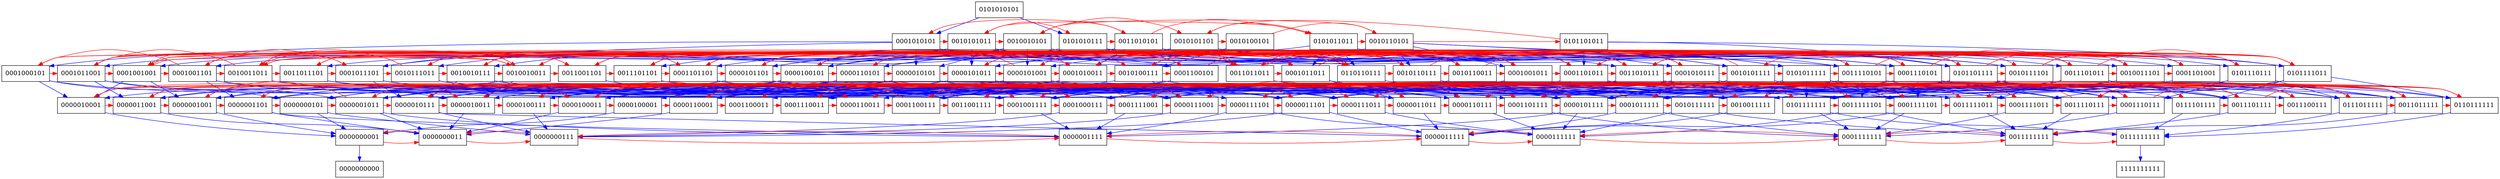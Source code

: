 digraph {
	subgraph level_10 { rank = same; node [shape = box] 0101010101};
	subgraph level_8 { rank = same; node [shape = box] 0001010101; 0010010101; 0010100101; 0010101011; 0010101101; 0010110101; 0011010101; 0101010111; 0101011011; 0101101011};
	subgraph level_6 { rank = same; node [shape = box] 0000010101; 0000100101; 0000101001; 0000101011; 0000101101; 0000110101; 0001000101; 0001001001; 0001001011; 0001001101; 0001010011; 0001010111; 0001011001; 0001011011; 0001011101; 0001100101; 0001101001; 0001101011; 0001101101; 0001110101; 0010010011; 0010010111; 0010011011; 0010011101; 0010100111; 0010101111; 0010110011; 0010110111; 0010111011; 0010111101; 0011001101; 0011010111; 0011011011; 0011011101; 0011101011; 0011101101; 0011110101; 0101011111; 0101101111; 0101110111; 0101111011; 0110110111};
	subgraph level_4 { rank = same; node [shape = box] 0000000101; 0000001001; 0000001011; 0000001101; 0000010001; 0000010011; 0000010111; 0000011001; 0000011011; 0000011101; 0000100001; 0000100011; 0000100111; 0000101111; 0000110001; 0000110011; 0000110111; 0000111001; 0000111011; 0000111101; 0001000111; 0001001111; 0001011111; 0001100011; 0001100111; 0001101111; 0001110011; 0001110111; 0001111001; 0001111011; 0001111101; 0010011111; 0010111111; 0011001111; 0011011111; 0011100111; 0011101111; 0011110111; 0011111011; 0011111101; 0101111111; 0110111111; 0111011111; 0111101111};
	subgraph level_2 { rank = same; node [shape = box] 0000000001; 0000000011; 0000000111; 0000001111; 0000011111; 0000111111; 0001111111; 0011111111; 0111111111};
	subgraph level_0 { rank = same; node [shape = box] 0000000000; 1111111111};

	edge [color = blue, label = ""] 0000000001 -> 0000000000 ;
	edge [color = red, label = ""] 0000000001 -> 0000000011 ;
	edge [color = red, label = ""] 0000000011 -> 0000000001 ;
	edge [color = red, label = ""] 0000000011 -> 0000000111 ;
	edge [color = blue, label = ""] 0000000101 -> 0000000001 ;
	edge [color = blue, label = ""] 0000000101 -> 0000000111 ;
	edge [color = red, label = ""] 0000000101 -> 0000001011 ;
	edge [color = red, label = ""] 0000000111 -> 0000000011 ;
	edge [color = red, label = ""] 0000000111 -> 0000001111 ;
	edge [color = blue, label = ""] 0000001001 -> 0000000001 ;
	edge [color = red, label = ""] 0000001001 -> 0000001101 ;
	edge [color = red, label = ""] 0000001001 -> 0000010011 ;
	edge [color = blue, label = ""] 0000001011 -> 0000000011 ;
	edge [color = red, label = ""] 0000001011 -> 0000001001 ;
	edge [color = blue, label = ""] 0000001011 -> 0000001111 ;
	edge [color = red, label = ""] 0000001011 -> 0000010111 ;
	edge [color = blue, label = ""] 0000001101 -> 0000000011 ;
	edge [color = red, label = ""] 0000001101 -> 0000000101 ;
	edge [color = blue, label = ""] 0000001101 -> 0000001111 ;
	edge [color = red, label = ""] 0000001101 -> 0000011011 ;
	edge [color = red, label = ""] 0000001111 -> 0000000111 ;
	edge [color = red, label = ""] 0000001111 -> 0000011111 ;
	edge [color = blue, label = ""] 0000010001 -> 0000000001 ;
	edge [color = red, label = ""] 0000010001 -> 0000011001 ;
	edge [color = red, label = ""] 0000010001 -> 0000100011 ;
	edge [color = blue, label = ""] 0000010011 -> 0000000011 ;
	edge [color = red, label = ""] 0000010011 -> 0000010001 ;
	edge [color = red, label = ""] 0000010011 -> 0000011011 ;
	edge [color = red, label = ""] 0000010011 -> 0000100111 ;
	edge [color = blue, label = ""] 0000010101 -> 0000000101 ;
	edge [color = blue, label = ""] 0000010101 -> 0000010001 ;
	edge [color = blue, label = ""] 0000010101 -> 0000010111 ;
	edge [color = blue, label = ""] 0000010101 -> 0000011101 ;
	edge [color = red, label = ""] 0000010101 -> 0000101011 ;
	edge [color = blue, label = ""] 0000010111 -> 0000000111 ;
	edge [color = red, label = ""] 0000010111 -> 0000010011 ;
	edge [color = blue, label = ""] 0000010111 -> 0000011111 ;
	edge [color = red, label = ""] 0000010111 -> 0000101111 ;
	edge [color = blue, label = ""] 0000011001 -> 0000000011 ;
	edge [color = red, label = ""] 0000011001 -> 0000001001 ;
	edge [color = red, label = ""] 0000011001 -> 0000011101 ;
	edge [color = red, label = ""] 0000011001 -> 0000110011 ;
	edge [color = red, label = ""] 0000011011 -> 0000001011 ;
	edge [color = red, label = ""] 0000011011 -> 0000011001 ;
	edge [color = blue, label = ""] 0000011011 -> 0000011111 ;
	edge [color = red, label = ""] 0000011011 -> 0000110111 ;
	edge [color = blue, label = ""] 0000011101 -> 0000000111 ;
	edge [color = red, label = ""] 0000011101 -> 0000001101 ;
	edge [color = blue, label = ""] 0000011101 -> 0000011111 ;
	edge [color = red, label = ""] 0000011101 -> 0000111011 ;
	edge [color = red, label = ""] 0000011111 -> 0000001111 ;
	edge [color = red, label = ""] 0000011111 -> 0000111111 ;
	edge [color = blue, label = ""] 0000100001 -> 0000000001 ;
	edge [color = red, label = ""] 0000100001 -> 0000110001 ;
	edge [color = blue, label = ""] 0000100011 -> 0000000011 ;
	edge [color = red, label = ""] 0000100011 -> 0000100001 ;
	edge [color = red, label = ""] 0000100011 -> 0000110011 ;
	edge [color = red, label = ""] 0000100011 -> 0001000111 ;
	edge [color = blue, label = ""] 0000100101 -> 0000000101 ;
	edge [color = blue, label = ""] 0000100101 -> 0000001001 ;
	edge [color = blue, label = ""] 0000100101 -> 0000100001 ;
	edge [color = blue, label = ""] 0000100101 -> 0000100111 ;
	edge [color = red, label = ""] 0000100101 -> 0000110101 ;
	edge [color = red, label = ""] 0000100101 -> 0001001011 ;
	edge [color = blue, label = ""] 0000100111 -> 0000000111 ;
	edge [color = red, label = ""] 0000100111 -> 0000100011 ;
	edge [color = red, label = ""] 0000100111 -> 0000110111 ;
	edge [color = red, label = ""] 0000100111 -> 0001001111 ;
	edge [color = blue, label = ""] 0000101001 -> 0000000101 ;
	edge [color = blue, label = ""] 0000101001 -> 0000001001 ;
	edge [color = blue, label = ""] 0000101001 -> 0000100001 ;
	edge [color = red, label = ""] 0000101001 -> 0000101101 ;
	edge [color = blue, label = ""] 0000101001 -> 0000111001 ;
	edge [color = red, label = ""] 0000101001 -> 0001010011 ;
	edge [color = blue, label = ""] 0000101011 -> 0000001011 ;
	edge [color = blue, label = ""] 0000101011 -> 0000100011 ;
	edge [color = red, label = ""] 0000101011 -> 0000101001 ;
	edge [color = blue, label = ""] 0000101011 -> 0000101111 ;
	edge [color = blue, label = ""] 0000101011 -> 0000111011 ;
	edge [color = red, label = ""] 0000101011 -> 0001010111 ;
	edge [color = blue, label = ""] 0000101101 -> 0000001011 ;
	edge [color = blue, label = ""] 0000101101 -> 0000001101 ;
	edge [color = red, label = ""] 0000101101 -> 0000100101 ;
	edge [color = blue, label = ""] 0000101101 -> 0000101111 ;
	edge [color = blue, label = ""] 0000101101 -> 0000111101 ;
	edge [color = red, label = ""] 0000101101 -> 0001011011 ;
	edge [color = blue, label = ""] 0000101111 -> 0000001111 ;
	edge [color = red, label = ""] 0000101111 -> 0000100111 ;
	edge [color = blue, label = ""] 0000101111 -> 0000111111 ;
	edge [color = red, label = ""] 0000101111 -> 0001011111 ;
	edge [color = blue, label = ""] 0000110001 -> 0000000011 ;
	edge [color = red, label = ""] 0000110001 -> 0000010001 ;
	edge [color = red, label = ""] 0000110001 -> 0000111001 ;
	edge [color = red, label = ""] 0000110001 -> 0001100011 ;
	edge [color = red, label = ""] 0000110011 -> 0000010011 ;
	edge [color = red, label = ""] 0000110011 -> 0000110001 ;
	edge [color = red, label = ""] 0000110011 -> 0000111011 ;
	edge [color = red, label = ""] 0000110011 -> 0001100111 ;
	edge [color = blue, label = ""] 0000110101 -> 0000001101 ;
	edge [color = red, label = ""] 0000110101 -> 0000010101 ;
	edge [color = blue, label = ""] 0000110101 -> 0000110001 ;
	edge [color = blue, label = ""] 0000110101 -> 0000110111 ;
	edge [color = blue, label = ""] 0000110101 -> 0000111101 ;
	edge [color = red, label = ""] 0000110101 -> 0001101011 ;
	edge [color = red, label = ""] 0000110111 -> 0000010111 ;
	edge [color = red, label = ""] 0000110111 -> 0000110011 ;
	edge [color = blue, label = ""] 0000110111 -> 0000111111 ;
	edge [color = red, label = ""] 0000110111 -> 0001101111 ;
	edge [color = blue, label = ""] 0000111001 -> 0000000111 ;
	edge [color = red, label = ""] 0000111001 -> 0000011001 ;
	edge [color = red, label = ""] 0000111001 -> 0000111101 ;
	edge [color = red, label = ""] 0000111001 -> 0001110011 ;
	edge [color = red, label = ""] 0000111011 -> 0000011011 ;
	edge [color = red, label = ""] 0000111011 -> 0000111001 ;
	edge [color = blue, label = ""] 0000111011 -> 0000111111 ;
	edge [color = red, label = ""] 0000111011 -> 0001110111 ;
	edge [color = blue, label = ""] 0000111101 -> 0000001111 ;
	edge [color = red, label = ""] 0000111101 -> 0000011101 ;
	edge [color = blue, label = ""] 0000111101 -> 0000111111 ;
	edge [color = red, label = ""] 0000111101 -> 0001111011 ;
	edge [color = red, label = ""] 0000111111 -> 0000011111 ;
	edge [color = red, label = ""] 0000111111 -> 0001111111 ;
	edge [color = blue, label = ""] 0001000101 -> 0000000101 ;
	edge [color = blue, label = ""] 0001000101 -> 0000010001 ;
	edge [color = blue, label = ""] 0001000101 -> 0001000111 ;
	edge [color = red, label = ""] 0001000101 -> 0001011001 ;
	edge [color = red, label = ""] 0001000101 -> 0001100101 ;
	edge [color = blue, label = ""] 0001000111 -> 0000000111 ;
	edge [color = red, label = ""] 0001000111 -> 0000110001 ;
	edge [color = red, label = ""] 0001000111 -> 0001100111 ;
	edge [color = red, label = ""] 0001000111 -> 0001111001 ;
	edge [color = blue, label = ""] 0001001001 -> 0000001001 ;
	edge [color = blue, label = ""] 0001001001 -> 0000010001 ;
	edge [color = red, label = ""] 0001001001 -> 0001001101 ;
	edge [color = red, label = ""] 0001001001 -> 0001101001 ;
	edge [color = red, label = ""] 0001001001 -> 0010010011 ;
	edge [color = blue, label = ""] 0001001011 -> 0000001011 ;
	edge [color = blue, label = ""] 0001001011 -> 0000110001 ;
	edge [color = red, label = ""] 0001001011 -> 0001001001 ;
	edge [color = blue, label = ""] 0001001011 -> 0001001111 ;
	edge [color = red, label = ""] 0001001011 -> 0001101011 ;
	edge [color = red, label = ""] 0001001011 -> 0010010111 ;
	edge [color = blue, label = ""] 0001001101 -> 0000001101 ;
	edge [color = blue, label = ""] 0001001101 -> 0000010011 ;
	edge [color = red, label = ""] 0001001101 -> 0001000101 ;
	edge [color = blue, label = ""] 0001001101 -> 0001001111 ;
	edge [color = red, label = ""] 0001001101 -> 0001101101 ;
	edge [color = red, label = ""] 0001001101 -> 0010011011 ;
	edge [color = blue, label = ""] 0001001111 -> 0000001111 ;
	edge [color = red, label = ""] 0001001111 -> 0001000111 ;
	edge [color = red, label = ""] 0001001111 -> 0001101111 ;
	edge [color = red, label = ""] 0001001111 -> 0010011111 ;
	edge [color = blue, label = ""] 0001010011 -> 0000010011 ;
	edge [color = blue, label = ""] 0001010011 -> 0000110001 ;
	edge [color = red, label = ""] 0001010011 -> 0001000101 ;
	edge [color = red, label = ""] 0001010011 -> 0001011011 ;
	edge [color = blue, label = ""] 0001010011 -> 0001110011 ;
	edge [color = red, label = ""] 0001010011 -> 0010100111 ;
	edge [color = blue, label = ""] 0001010101 -> 0000010101 ;
	edge [color = blue, label = ""] 0001010101 -> 0001000101 ;
	edge [color = blue, label = ""] 0001010101 -> 0001010111 ;
	edge [color = blue, label = ""] 0001010101 -> 0001011101 ;
	edge [color = blue, label = ""] 0001010101 -> 0001110101 ;
	edge [color = red, label = ""] 0001010101 -> 0010101011 ;
	edge [color = blue, label = ""] 0001010111 -> 0000010111 ;
	edge [color = blue, label = ""] 0001010111 -> 0001000111 ;
	edge [color = red, label = ""] 0001010111 -> 0001010011 ;
	edge [color = blue, label = ""] 0001010111 -> 0001011111 ;
	edge [color = blue, label = ""] 0001010111 -> 0001110111 ;
	edge [color = red, label = ""] 0001010111 -> 0010101111 ;
	edge [color = blue, label = ""] 0001011001 -> 0000001011 ;
	edge [color = blue, label = ""] 0001011001 -> 0000011001 ;
	edge [color = red, label = ""] 0001011001 -> 0001001001 ;
	edge [color = red, label = ""] 0001011001 -> 0001011101 ;
	edge [color = blue, label = ""] 0001011001 -> 0001111001 ;
	edge [color = red, label = ""] 0001011001 -> 0010110011 ;
	edge [color = blue, label = ""] 0001011011 -> 0000011011 ;
	edge [color = red, label = ""] 0001011011 -> 0001001011 ;
	edge [color = red, label = ""] 0001011011 -> 0001011001 ;
	edge [color = blue, label = ""] 0001011011 -> 0001011111 ;
	edge [color = blue, label = ""] 0001011011 -> 0001111011 ;
	edge [color = red, label = ""] 0001011011 -> 0010110111 ;
	edge [color = blue, label = ""] 0001011101 -> 0000010111 ;
	edge [color = blue, label = ""] 0001011101 -> 0000011101 ;
	edge [color = red, label = ""] 0001011101 -> 0001001101 ;
	edge [color = blue, label = ""] 0001011101 -> 0001011111 ;
	edge [color = blue, label = ""] 0001011101 -> 0001111101 ;
	edge [color = red, label = ""] 0001011101 -> 0010111011 ;
	edge [color = blue, label = ""] 0001011111 -> 0000011111 ;
	edge [color = red, label = ""] 0001011111 -> 0001001111 ;
	edge [color = blue, label = ""] 0001011111 -> 0001111111 ;
	edge [color = red, label = ""] 0001011111 -> 0010111111 ;
	edge [color = red, label = ""] 0001100011 -> 0000100011 ;
	edge [color = red, label = ""] 0001100011 -> 0001110011 ;
	edge [color = blue, label = ""] 0001100101 -> 0000011001 ;
	edge [color = blue, label = ""] 0001100101 -> 0000100011 ;
	edge [color = red, label = ""] 0001100101 -> 0000100101 ;
	edge [color = blue, label = ""] 0001100101 -> 0001100111 ;
	edge [color = red, label = ""] 0001100101 -> 0001110101 ;
	edge [color = red, label = ""] 0001100101 -> 0010110011 ;
	edge [color = red, label = ""] 0001100111 -> 0000100111 ;
	edge [color = red, label = ""] 0001100111 -> 0001100011 ;
	edge [color = red, label = ""] 0001100111 -> 0001110111 ;
	edge [color = red, label = ""] 0001100111 -> 0011001111 ;
	edge [color = blue, label = ""] 0001101001 -> 0000001101 ;
	edge [color = blue, label = ""] 0001101001 -> 0000100011 ;
	edge [color = red, label = ""] 0001101001 -> 0000101001 ;
	edge [color = red, label = ""] 0001101001 -> 0001101101 ;
	edge [color = blue, label = ""] 0001101001 -> 0001111001 ;
	edge [color = red, label = ""] 0001101001 -> 0011001101 ;
	edge [color = red, label = ""] 0001101011 -> 0000101011 ;
	edge [color = blue, label = ""] 0001101011 -> 0001100011 ;
	edge [color = red, label = ""] 0001101011 -> 0001101001 ;
	edge [color = blue, label = ""] 0001101011 -> 0001101111 ;
	edge [color = blue, label = ""] 0001101011 -> 0001111011 ;
	edge [color = red, label = ""] 0001101011 -> 0011010111 ;
	edge [color = blue, label = ""] 0001101101 -> 0000011011 ;
	edge [color = red, label = ""] 0001101101 -> 0000101101 ;
	edge [color = red, label = ""] 0001101101 -> 0001100101 ;
	edge [color = blue, label = ""] 0001101101 -> 0001101111 ;
	edge [color = blue, label = ""] 0001101101 -> 0001111101 ;
	edge [color = red, label = ""] 0001101101 -> 0011011011 ;
	edge [color = red, label = ""] 0001101111 -> 0000101111 ;
	edge [color = red, label = ""] 0001101111 -> 0001100111 ;
	edge [color = blue, label = ""] 0001101111 -> 0001111111 ;
	edge [color = red, label = ""] 0001101111 -> 0011011111 ;
	edge [color = red, label = ""] 0001110011 -> 0000110011 ;
	edge [color = red, label = ""] 0001110011 -> 0001000111 ;
	edge [color = red, label = ""] 0001110011 -> 0001111011 ;
	edge [color = red, label = ""] 0001110011 -> 0011100111 ;
	edge [color = blue, label = ""] 0001110101 -> 0000011101 ;
	edge [color = red, label = ""] 0001110101 -> 0000110101 ;
	edge [color = blue, label = ""] 0001110101 -> 0001000111 ;
	edge [color = blue, label = ""] 0001110101 -> 0001110111 ;
	edge [color = blue, label = ""] 0001110101 -> 0001111101 ;
	edge [color = red, label = ""] 0001110101 -> 0011101011 ;
	edge [color = red, label = ""] 0001110111 -> 0000110111 ;
	edge [color = red, label = ""] 0001110111 -> 0001110011 ;
	edge [color = blue, label = ""] 0001110111 -> 0001111111 ;
	edge [color = red, label = ""] 0001110111 -> 0011101111 ;
	edge [color = blue, label = ""] 0001111001 -> 0000001111 ;
	edge [color = red, label = ""] 0001111001 -> 0000111001 ;
	edge [color = red, label = ""] 0001111001 -> 0001111101 ;
	edge [color = red, label = ""] 0001111001 -> 0011001111 ;
	edge [color = red, label = ""] 0001111011 -> 0000111011 ;
	edge [color = red, label = ""] 0001111011 -> 0001111001 ;
	edge [color = blue, label = ""] 0001111011 -> 0001111111 ;
	edge [color = red, label = ""] 0001111011 -> 0011110111 ;
	edge [color = blue, label = ""] 0001111101 -> 0000011111 ;
	edge [color = red, label = ""] 0001111101 -> 0000111101 ;
	edge [color = blue, label = ""] 0001111101 -> 0001111111 ;
	edge [color = red, label = ""] 0001111101 -> 0011111011 ;
	edge [color = red, label = ""] 0001111111 -> 0000111111 ;
	edge [color = red, label = ""] 0001111111 -> 0011111111 ;
	edge [color = blue, label = ""] 0010010011 -> 0000010011 ;
	edge [color = blue, label = ""] 0010010011 -> 0000011001 ;
	edge [color = red, label = ""] 0010010011 -> 0001001001 ;
	edge [color = red, label = ""] 0010010011 -> 0010011011 ;
	edge [color = red, label = ""] 0010010011 -> 0010011101 ;
	edge [color = red, label = ""] 0010010011 -> 0011001101 ;
	edge [color = blue, label = ""] 0010010101 -> 0000010101 ;
	edge [color = blue, label = ""] 0010010101 -> 0000100101 ;
	edge [color = blue, label = ""] 0010010101 -> 0000101001 ;
	edge [color = blue, label = ""] 0010010101 -> 0001001001 ;
	edge [color = blue, label = ""] 0010010101 -> 0010010111 ;
	edge [color = blue, label = ""] 0010010101 -> 0010011101 ;
	edge [color = red, label = ""] 0010010101 -> 0010101101 ;
	edge [color = red, label = ""] 0010010101 -> 0011010101 ;
	edge [color = blue, label = ""] 0010010111 -> 0000010111 ;
	edge [color = blue, label = ""] 0010010111 -> 0000111001 ;
	edge [color = red, label = ""] 0010010111 -> 0010010011 ;
	edge [color = blue, label = ""] 0010010111 -> 0010011111 ;
	edge [color = red, label = ""] 0010010111 -> 0010111101 ;
	edge [color = red, label = ""] 0010010111 -> 0011010111 ;
	edge [color = blue, label = ""] 0010011011 -> 0000011011 ;
	edge [color = red, label = ""] 0010011011 -> 0001011001 ;
	edge [color = red, label = ""] 0010011011 -> 0010010011 ;
	edge [color = blue, label = ""] 0010011011 -> 0010011111 ;
	edge [color = red, label = ""] 0010011011 -> 0011011011 ;
	edge [color = red, label = ""] 0010011011 -> 0011011101 ;
	edge [color = blue, label = ""] 0010011101 -> 0000011101 ;
	edge [color = blue, label = ""] 0010011101 -> 0000100111 ;
	edge [color = red, label = ""] 0010011101 -> 0001101001 ;
	edge [color = blue, label = ""] 0010011101 -> 0010011111 ;
	edge [color = red, label = ""] 0010011101 -> 0011011101 ;
	edge [color = red, label = ""] 0010011101 -> 0011101101 ;
	edge [color = blue, label = ""] 0010011111 -> 0000011111 ;
	edge [color = red, label = ""] 0010011111 -> 0001111001 ;
	edge [color = red, label = ""] 0010011111 -> 0011011111 ;
	edge [color = red, label = ""] 0010011111 -> 0011111101 ;
	edge [color = blue, label = ""] 0010100101 -> 0000100101 ;
	edge [color = blue, label = ""] 0010100101 -> 0000101001 ;
	edge [color = blue, label = ""] 0010100101 -> 0010100111 ;
	edge [color = red, label = ""] 0010100101 -> 0010110101 ;
	edge [color = blue, label = ""] 0010100111 -> 0000100111 ;
	edge [color = blue, label = ""] 0010100111 -> 0000111001 ;
	edge [color = red, label = ""] 0010100111 -> 0001100101 ;
	edge [color = red, label = ""] 0010100111 -> 0010110111 ;
	edge [color = blue, label = ""] 0010100111 -> 0011100111 ;
	edge [color = red, label = ""] 0010100111 -> 0011110101 ;
	edge [color = blue, label = ""] 0010101011 -> 0000101011 ;
	edge [color = blue, label = ""] 0010101011 -> 0001011001 ;
	edge [color = blue, label = ""] 0010101011 -> 0001100101 ;
	edge [color = red, label = ""] 0010101011 -> 0010010101 ;
	edge [color = blue, label = ""] 0010101011 -> 0010101111 ;
	edge [color = blue, label = ""] 0010101011 -> 0010111011 ;
	edge [color = blue, label = ""] 0010101011 -> 0011101011 ;
	edge [color = red, label = ""] 0010101011 -> 0101010111 ;
	edge [color = blue, label = ""] 0010101101 -> 0000101011 ;
	edge [color = blue, label = ""] 0010101101 -> 0000101101 ;
	edge [color = blue, label = ""] 0010101101 -> 0001101001 ;
	edge [color = red, label = ""] 0010101101 -> 0010100101 ;
	edge [color = blue, label = ""] 0010101101 -> 0010101111 ;
	edge [color = blue, label = ""] 0010101101 -> 0010111101 ;
	edge [color = blue, label = ""] 0010101101 -> 0011101101 ;
	edge [color = red, label = ""] 0010101101 -> 0101011011 ;
	edge [color = blue, label = ""] 0010101111 -> 0000101111 ;
	edge [color = blue, label = ""] 0010101111 -> 0001111001 ;
	edge [color = red, label = ""] 0010101111 -> 0010100111 ;
	edge [color = blue, label = ""] 0010101111 -> 0010111111 ;
	edge [color = blue, label = ""] 0010101111 -> 0011101111 ;
	edge [color = red, label = ""] 0010101111 -> 0101011111 ;
	edge [color = blue, label = ""] 0010110011 -> 0000110011 ;
	edge [color = red, label = ""] 0010110011 -> 0001001011 ;
	edge [color = red, label = ""] 0010110011 -> 0010010011 ;
	edge [color = red, label = ""] 0010110011 -> 0010111011 ;
	edge [color = blue, label = ""] 0010110011 -> 0011001111 ;
	edge [color = red, label = ""] 0010110011 -> 0011101011 ;
	edge [color = blue, label = ""] 0010110101 -> 0000101101 ;
	edge [color = blue, label = ""] 0010110101 -> 0000110101 ;
	edge [color = blue, label = ""] 0010110101 -> 0001001011 ;
	edge [color = red, label = ""] 0010110101 -> 0010010101 ;
	edge [color = blue, label = ""] 0010110101 -> 0010110111 ;
	edge [color = blue, label = ""] 0010110101 -> 0010111101 ;
	edge [color = blue, label = ""] 0010110101 -> 0011110101 ;
	edge [color = red, label = ""] 0010110101 -> 0101101011 ;
	edge [color = blue, label = ""] 0010110111 -> 0000110111 ;
	edge [color = red, label = ""] 0010110111 -> 0010010111 ;
	edge [color = red, label = ""] 0010110111 -> 0010110011 ;
	edge [color = blue, label = ""] 0010110111 -> 0010111111 ;
	edge [color = blue, label = ""] 0010110111 -> 0011110111 ;
	edge [color = red, label = ""] 0010110111 -> 0101101111 ;
	edge [color = blue, label = ""] 0010111011 -> 0000111011 ;
	edge [color = red, label = ""] 0010111011 -> 0010010111 ;
	edge [color = red, label = ""] 0010111011 -> 0010011011 ;
	edge [color = blue, label = ""] 0010111011 -> 0010111111 ;
	edge [color = blue, label = ""] 0010111011 -> 0011111011 ;
	edge [color = red, label = ""] 0010111011 -> 0101110111 ;
	edge [color = blue, label = ""] 0010111101 -> 0000101111 ;
	edge [color = blue, label = ""] 0010111101 -> 0000111101 ;
	edge [color = red, label = ""] 0010111101 -> 0010011101 ;
	edge [color = blue, label = ""] 0010111101 -> 0010111111 ;
	edge [color = blue, label = ""] 0010111101 -> 0011111101 ;
	edge [color = red, label = ""] 0010111101 -> 0101111011 ;
	edge [color = blue, label = ""] 0010111111 -> 0000111111 ;
	edge [color = red, label = ""] 0010111111 -> 0010011111 ;
	edge [color = blue, label = ""] 0010111111 -> 0011111111 ;
	edge [color = red, label = ""] 0010111111 -> 0101111111 ;
	edge [color = blue, label = ""] 0011001101 -> 0000110011 ;
	edge [color = red, label = ""] 0011001101 -> 0001001101 ;
	edge [color = red, label = ""] 0011001101 -> 0001010011 ;
	edge [color = blue, label = ""] 0011001101 -> 0011001111 ;
	edge [color = red, label = ""] 0011001101 -> 0011011011 ;
	edge [color = red, label = ""] 0011001101 -> 0011101101 ;
	edge [color = red, label = ""] 0011001111 -> 0001001111 ;
	edge [color = red, label = ""] 0011001111 -> 0001110011 ;
	edge [color = red, label = ""] 0011001111 -> 0011101111 ;
	edge [color = red, label = ""] 0011001111 -> 0011111011 ;
	edge [color = blue, label = ""] 0011010101 -> 0000110101 ;
	edge [color = blue, label = ""] 0011010101 -> 0001001101 ;
	edge [color = blue, label = ""] 0011010101 -> 0001010011 ;
	edge [color = red, label = ""] 0011010101 -> 0001010101 ;
	edge [color = blue, label = ""] 0011010101 -> 0011010111 ;
	edge [color = blue, label = ""] 0011010101 -> 0011011101 ;
	edge [color = blue, label = ""] 0011010101 -> 0011110101 ;
	edge [color = red, label = ""] 0011010101 -> 0101011011 ;
	edge [color = red, label = ""] 0011010111 -> 0001010111 ;
	edge [color = blue, label = ""] 0011010111 -> 0001110011 ;
	edge [color = red, label = ""] 0011010111 -> 0011001101 ;
	edge [color = blue, label = ""] 0011010111 -> 0011011111 ;
	edge [color = blue, label = ""] 0011010111 -> 0011110111 ;
	edge [color = red, label = ""] 0011010111 -> 0101111011 ;
	edge [color = red, label = ""] 0011011011 -> 0001011011 ;
	edge [color = red, label = ""] 0011011011 -> 0010011011 ;
	edge [color = red, label = ""] 0011011011 -> 0010110011 ;
	edge [color = blue, label = ""] 0011011011 -> 0011011111 ;
	edge [color = blue, label = ""] 0011011011 -> 0011111011 ;
	edge [color = red, label = ""] 0011011011 -> 0110110111 ;
	edge [color = blue, label = ""] 0011011101 -> 0000110111 ;
	edge [color = red, label = ""] 0011011101 -> 0001011101 ;
	edge [color = red, label = ""] 0011011101 -> 0011001101 ;
	edge [color = blue, label = ""] 0011011101 -> 0011011111 ;
	edge [color = blue, label = ""] 0011011101 -> 0011111101 ;
	edge [color = red, label = ""] 0011011101 -> 0110110111 ;
	edge [color = red, label = ""] 0011011111 -> 0001011111 ;
	edge [color = red, label = ""] 0011011111 -> 0011001111 ;
	edge [color = blue, label = ""] 0011011111 -> 0011111111 ;
	edge [color = red, label = ""] 0011011111 -> 0110111111 ;
	edge [color = red, label = ""] 0011100111 -> 0001100111 ;
	edge [color = red, label = ""] 0011100111 -> 0011110111 ;
	edge [color = blue, label = ""] 0011101011 -> 0001100111 ;
	edge [color = red, label = ""] 0011101011 -> 0001101011 ;
	edge [color = red, label = ""] 0011101011 -> 0010011101 ;
	edge [color = blue, label = ""] 0011101011 -> 0011101111 ;
	edge [color = blue, label = ""] 0011101011 -> 0011111011 ;
	edge [color = red, label = ""] 0011101011 -> 0101110111 ;
	edge [color = blue, label = ""] 0011101101 -> 0000111011 ;
	edge [color = red, label = ""] 0011101101 -> 0001101101 ;
	edge [color = red, label = ""] 0011101101 -> 0010100111 ;
	edge [color = blue, label = ""] 0011101101 -> 0011101111 ;
	edge [color = blue, label = ""] 0011101101 -> 0011111101 ;
	edge [color = red, label = ""] 0011101101 -> 0110110111 ;
	edge [color = red, label = ""] 0011101111 -> 0001101111 ;
	edge [color = red, label = ""] 0011101111 -> 0011100111 ;
	edge [color = blue, label = ""] 0011101111 -> 0011111111 ;
	edge [color = red, label = ""] 0011101111 -> 0111011111 ;
	edge [color = blue, label = ""] 0011110101 -> 0000111101 ;
	edge [color = blue, label = ""] 0011110101 -> 0001001111 ;
	edge [color = red, label = ""] 0011110101 -> 0001110101 ;
	edge [color = blue, label = ""] 0011110101 -> 0011110111 ;
	edge [color = blue, label = ""] 0011110101 -> 0011111101 ;
	edge [color = red, label = ""] 0011110101 -> 0101101111 ;
	edge [color = red, label = ""] 0011110111 -> 0001110111 ;
	edge [color = red, label = ""] 0011110111 -> 0011001111 ;
	edge [color = blue, label = ""] 0011110111 -> 0011111111 ;
	edge [color = red, label = ""] 0011110111 -> 0111101111 ;
	edge [color = red, label = ""] 0011111011 -> 0001111011 ;
	edge [color = red, label = ""] 0011111011 -> 0010011111 ;
	edge [color = blue, label = ""] 0011111011 -> 0011111111 ;
	edge [color = red, label = ""] 0011111011 -> 0111011111 ;
	edge [color = blue, label = ""] 0011111101 -> 0000111111 ;
	edge [color = red, label = ""] 0011111101 -> 0001111101 ;
	edge [color = blue, label = ""] 0011111101 -> 0011111111 ;
	edge [color = red, label = ""] 0011111101 -> 0110111111 ;
	edge [color = red, label = ""] 0011111111 -> 0001111111 ;
	edge [color = red, label = ""] 0011111111 -> 0111111111 ;
	edge [color = blue, label = ""] 0101010101 -> 0001010101 ;
	edge [color = blue, label = ""] 0101010101 -> 0101010111 ;
	edge [color = blue, label = ""] 0101010111 -> 0001010111 ;
	edge [color = blue, label = ""] 0101010111 -> 0001011101 ;
	edge [color = blue, label = ""] 0101010111 -> 0001110101 ;
	edge [color = red, label = ""] 0101010111 -> 0011010101 ;
	edge [color = blue, label = ""] 0101010111 -> 0101011111 ;
	edge [color = blue, label = ""] 0101010111 -> 0101110111 ;
	edge [color = blue, label = ""] 0101011011 -> 0001011011 ;
	edge [color = blue, label = ""] 0101011011 -> 0001101101 ;
	edge [color = red, label = ""] 0101011011 -> 0010101011 ;
	edge [color = red, label = ""] 0101011011 -> 0010110101 ;
	edge [color = blue, label = ""] 0101011011 -> 0101011111 ;
	edge [color = blue, label = ""] 0101011011 -> 0101101111 ;
	edge [color = blue, label = ""] 0101011011 -> 0101111011 ;
	edge [color = blue, label = ""] 0101011011 -> 0110110111 ;
	edge [color = blue, label = ""] 0101011111 -> 0001011111 ;
	edge [color = blue, label = ""] 0101011111 -> 0001111101 ;
	edge [color = red, label = ""] 0101011111 -> 0011110101 ;
	edge [color = blue, label = ""] 0101011111 -> 0101111111 ;
	edge [color = blue, label = ""] 0101011111 -> 0111011111 ;
	edge [color = blue, label = ""] 0101101011 -> 0001101011 ;
	edge [color = red, label = ""] 0101101011 -> 0010101101 ;
	edge [color = blue, label = ""] 0101101011 -> 0101101111 ;
	edge [color = blue, label = ""] 0101101011 -> 0101111011 ;
	edge [color = blue, label = ""] 0101101111 -> 0001101111 ;
	edge [color = red, label = ""] 0101101111 -> 0010111101 ;
	edge [color = red, label = ""] 0101101111 -> 0011101011 ;
	edge [color = blue, label = ""] 0101101111 -> 0101111111 ;
	edge [color = blue, label = ""] 0101101111 -> 0110111111 ;
	edge [color = blue, label = ""] 0101101111 -> 0111101111 ;
	edge [color = blue, label = ""] 0101110111 -> 0001110111 ;
	edge [color = red, label = ""] 0101110111 -> 0011010111 ;
	edge [color = red, label = ""] 0101110111 -> 0011011101 ;
	edge [color = blue, label = ""] 0101110111 -> 0101111111 ;
	edge [color = blue, label = ""] 0101110111 -> 0111011111 ;
	edge [color = blue, label = ""] 0101111011 -> 0001111011 ;
	edge [color = red, label = ""] 0101111011 -> 0010101111 ;
	edge [color = red, label = ""] 0101111011 -> 0011101101 ;
	edge [color = blue, label = ""] 0101111011 -> 0101111111 ;
	edge [color = blue, label = ""] 0101111011 -> 0110111111 ;
	edge [color = blue, label = ""] 0101111011 -> 0111101111 ;
	edge [color = blue, label = ""] 0101111111 -> 0001111111 ;
	edge [color = red, label = ""] 0101111111 -> 0011111101 ;
	edge [color = blue, label = ""] 0101111111 -> 0111111111 ;
	edge [color = red, label = ""] 0110110111 -> 0010110111 ;
	edge [color = red, label = ""] 0110110111 -> 0010111011 ;
	edge [color = red, label = ""] 0110110111 -> 0011011011 ;
	edge [color = blue, label = ""] 0110110111 -> 0110111111 ;
	edge [color = blue, label = ""] 0110110111 -> 0111011111 ;
	edge [color = red, label = ""] 0110111111 -> 0010111111 ;
	edge [color = red, label = ""] 0110111111 -> 0011111011 ;
	edge [color = blue, label = ""] 0110111111 -> 0111111111 ;
	edge [color = red, label = ""] 0111011111 -> 0011011111 ;
	edge [color = red, label = ""] 0111011111 -> 0011110111 ;
	edge [color = blue, label = ""] 0111011111 -> 0111111111 ;
	edge [color = red, label = ""] 0111101111 -> 0011101111 ;
	edge [color = blue, label = ""] 0111101111 -> 0111111111 ;
	edge [color = red, label = ""] 0111111111 -> 0011111111 ;
	edge [color = blue, label = ""] 0111111111 -> 1111111111 ;
}